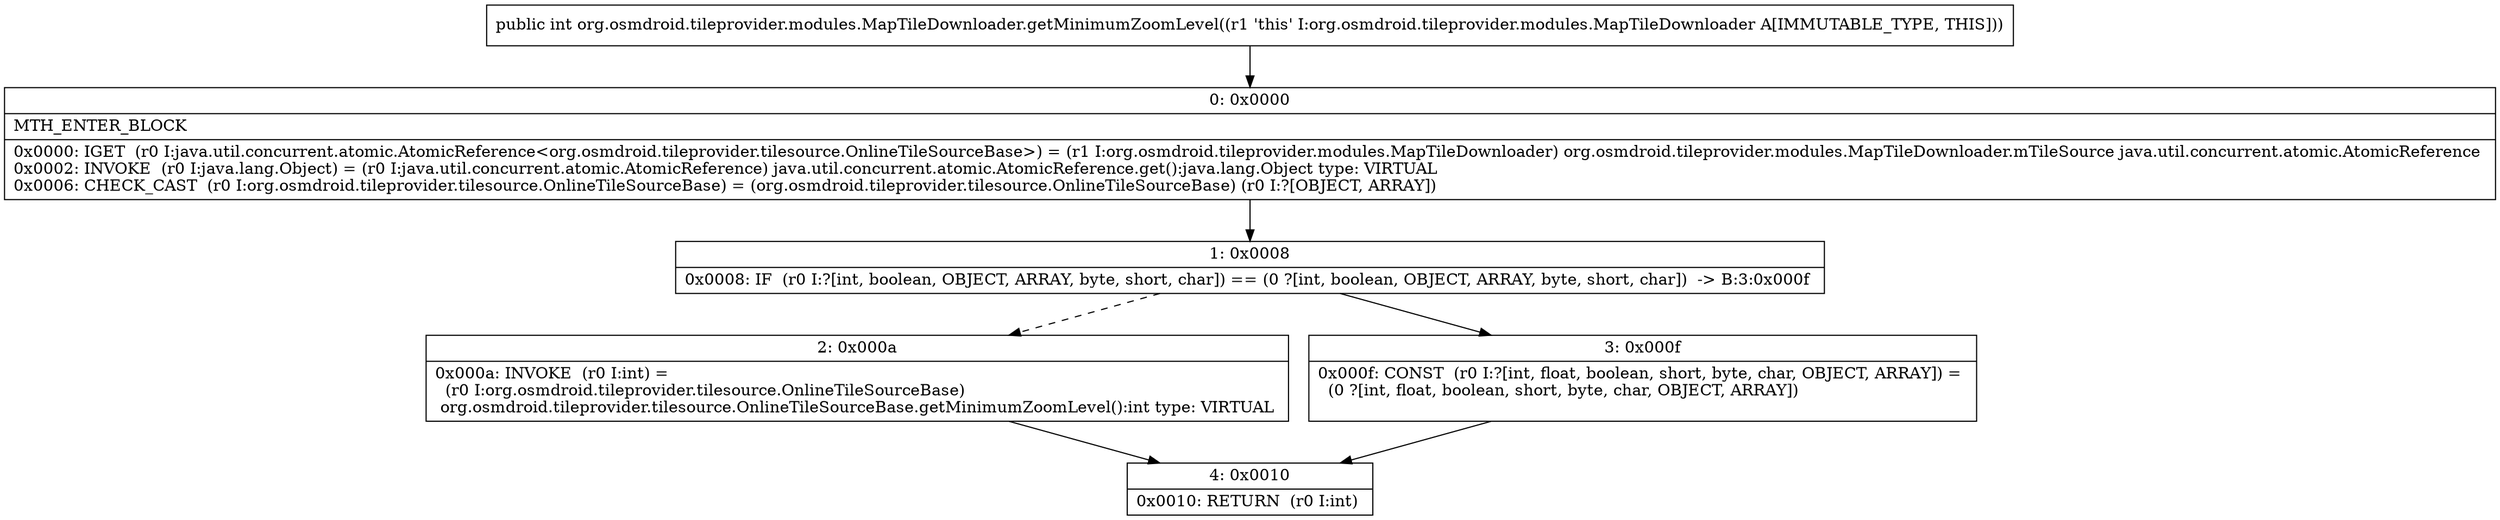 digraph "CFG fororg.osmdroid.tileprovider.modules.MapTileDownloader.getMinimumZoomLevel()I" {
Node_0 [shape=record,label="{0\:\ 0x0000|MTH_ENTER_BLOCK\l|0x0000: IGET  (r0 I:java.util.concurrent.atomic.AtomicReference\<org.osmdroid.tileprovider.tilesource.OnlineTileSourceBase\>) = (r1 I:org.osmdroid.tileprovider.modules.MapTileDownloader) org.osmdroid.tileprovider.modules.MapTileDownloader.mTileSource java.util.concurrent.atomic.AtomicReference \l0x0002: INVOKE  (r0 I:java.lang.Object) = (r0 I:java.util.concurrent.atomic.AtomicReference) java.util.concurrent.atomic.AtomicReference.get():java.lang.Object type: VIRTUAL \l0x0006: CHECK_CAST  (r0 I:org.osmdroid.tileprovider.tilesource.OnlineTileSourceBase) = (org.osmdroid.tileprovider.tilesource.OnlineTileSourceBase) (r0 I:?[OBJECT, ARRAY]) \l}"];
Node_1 [shape=record,label="{1\:\ 0x0008|0x0008: IF  (r0 I:?[int, boolean, OBJECT, ARRAY, byte, short, char]) == (0 ?[int, boolean, OBJECT, ARRAY, byte, short, char])  \-\> B:3:0x000f \l}"];
Node_2 [shape=record,label="{2\:\ 0x000a|0x000a: INVOKE  (r0 I:int) = \l  (r0 I:org.osmdroid.tileprovider.tilesource.OnlineTileSourceBase)\l org.osmdroid.tileprovider.tilesource.OnlineTileSourceBase.getMinimumZoomLevel():int type: VIRTUAL \l}"];
Node_3 [shape=record,label="{3\:\ 0x000f|0x000f: CONST  (r0 I:?[int, float, boolean, short, byte, char, OBJECT, ARRAY]) = \l  (0 ?[int, float, boolean, short, byte, char, OBJECT, ARRAY])\l \l}"];
Node_4 [shape=record,label="{4\:\ 0x0010|0x0010: RETURN  (r0 I:int) \l}"];
MethodNode[shape=record,label="{public int org.osmdroid.tileprovider.modules.MapTileDownloader.getMinimumZoomLevel((r1 'this' I:org.osmdroid.tileprovider.modules.MapTileDownloader A[IMMUTABLE_TYPE, THIS])) }"];
MethodNode -> Node_0;
Node_0 -> Node_1;
Node_1 -> Node_2[style=dashed];
Node_1 -> Node_3;
Node_2 -> Node_4;
Node_3 -> Node_4;
}

